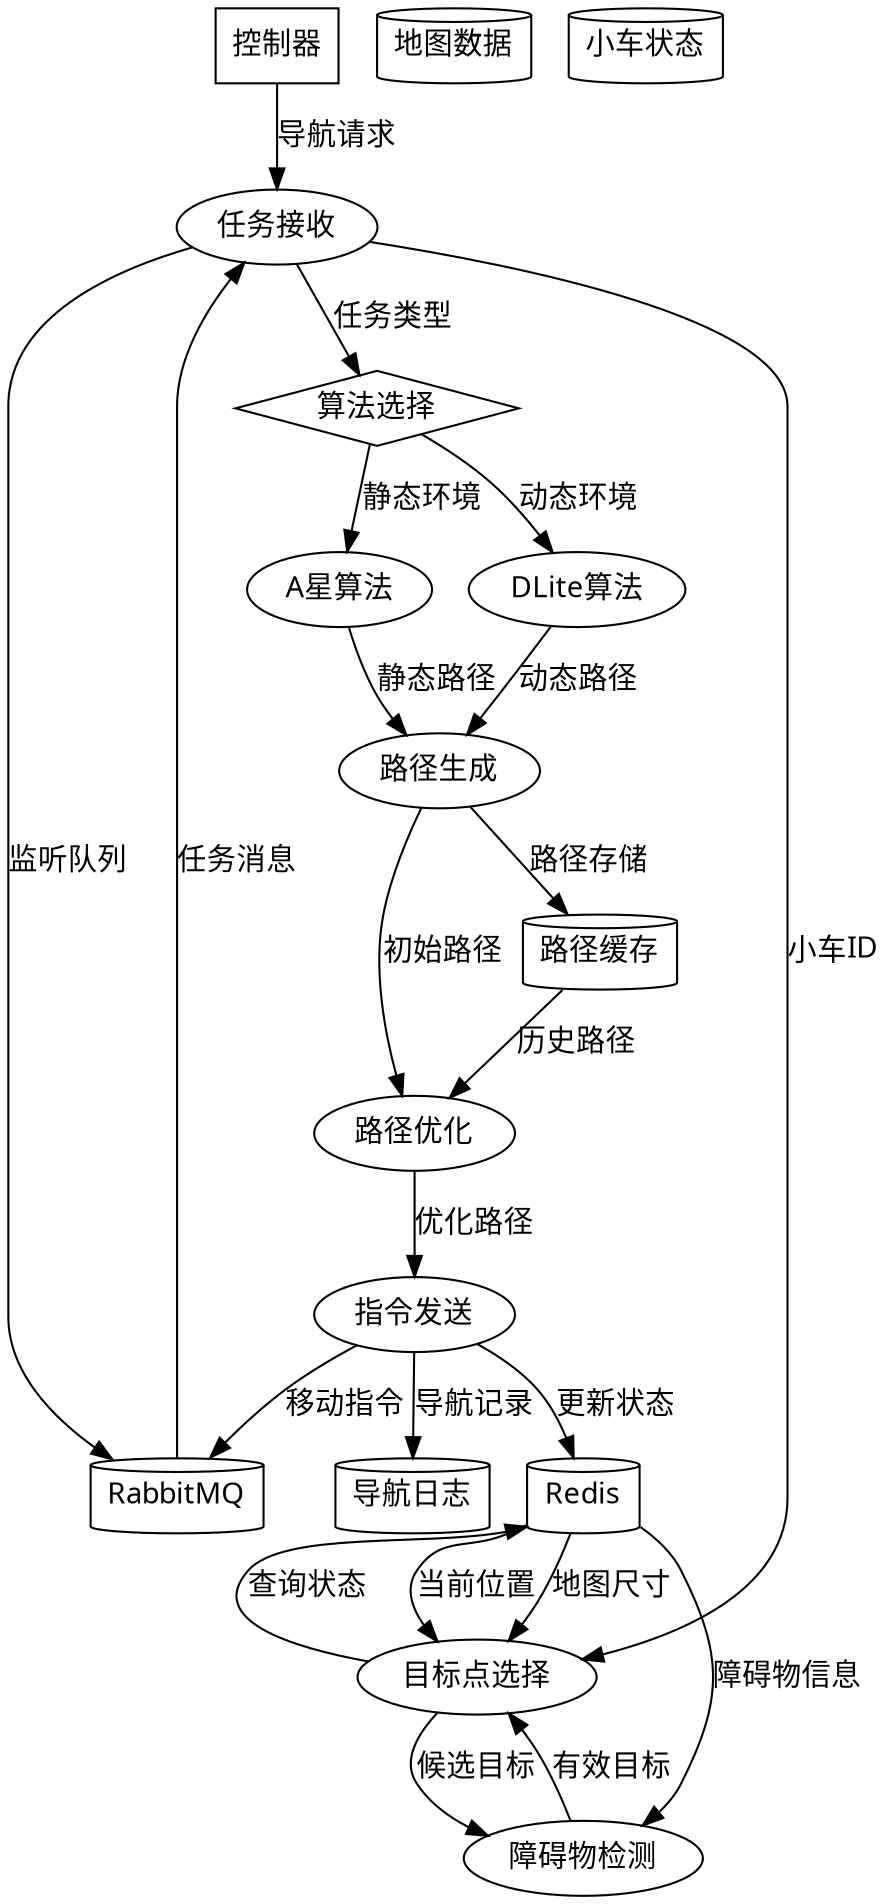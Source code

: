 digraph 导航器DFD {
    graph [fontname="Microsoft YaHei"];
    node [fontname="Microsoft YaHei"];
    edge [fontname="Microsoft YaHei"];
    
    // 外部实体
    控制器 [shape=rectangle];
    Redis [shape=cylinder];
    RabbitMQ [shape=cylinder];
    
    // 处理过程
    任务接收 [shape=ellipse];
    算法选择 [shape=diamond];
    A星算法 [shape=ellipse];
    DLite算法 [shape=ellipse];
    目标点选择 [shape=ellipse];
    障碍物检测 [shape=ellipse];
    路径生成 [shape=ellipse];
    路径优化 [shape=ellipse];
    指令发送 [shape=ellipse];
    
    // 数据存储
    路径缓存 [shape=cylinder];
    导航日志 [shape=cylinder];
    地图数据 [shape=cylinder];
    小车状态 [shape=cylinder];
    
    // 数据流
    控制器 -> 任务接收 [label="导航请求"];
    任务接收 -> RabbitMQ [label="监听队列"];
    RabbitMQ -> 任务接收 [label="任务消息"];
    
    任务接收 -> 算法选择 [label="任务类型"];
    算法选择 -> A星算法 [label="静态环境"];
    算法选择 -> DLite算法 [label="动态环境"];
    
    任务接收 -> 目标点选择 [label="小车ID"];
    目标点选择 -> Redis [label="查询状态"];
    Redis -> 目标点选择 [label="当前位置"];
    Redis -> 目标点选择 [label="地图尺寸"];
    Redis -> 障碍物检测 [label="障碍物信息"];
    
    目标点选择 -> 障碍物检测 [label="候选目标"];
    障碍物检测 -> 目标点选择 [label="有效目标"];
    
    A星算法 -> 路径生成 [label="静态路径"];
    DLite算法 -> 路径生成 [label="动态路径"];
    路径生成 -> 路径优化 [label="初始路径"];
    路径优化 -> 指令发送 [label="优化路径"];
    
    指令发送 -> RabbitMQ [label="移动指令"];
    指令发送 -> Redis [label="更新状态"];
    
    路径生成 -> 路径缓存 [label="路径存储"];
    路径缓存 -> 路径优化 [label="历史路径"];
    指令发送 -> 导航日志 [label="导航记录"];
}